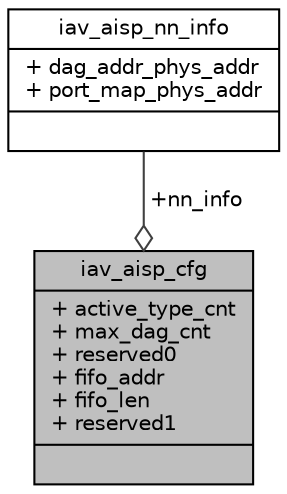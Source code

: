 digraph "iav_aisp_cfg"
{
 // INTERACTIVE_SVG=YES
 // LATEX_PDF_SIZE
  bgcolor="transparent";
  edge [fontname="Helvetica",fontsize="10",labelfontname="Helvetica",labelfontsize="10"];
  node [fontname="Helvetica",fontsize="10",shape=record];
  Node1 [label="{iav_aisp_cfg\n|+ active_type_cnt\l+ max_dag_cnt\l+ reserved0\l+ fifo_addr\l+ fifo_len\l+ reserved1\l|}",height=0.2,width=0.4,color="black", fillcolor="grey75", style="filled", fontcolor="black",tooltip=" "];
  Node2 -> Node1 [color="grey25",fontsize="10",style="solid",label=" +nn_info" ,arrowhead="odiamond",fontname="Helvetica"];
  Node2 [label="{iav_aisp_nn_info\n|+ dag_addr_phys_addr\l+ port_map_phys_addr\l|}",height=0.2,width=0.4,color="black",URL="$d7/d1a/structiav__aisp__nn__info.html",tooltip=" "];
}
